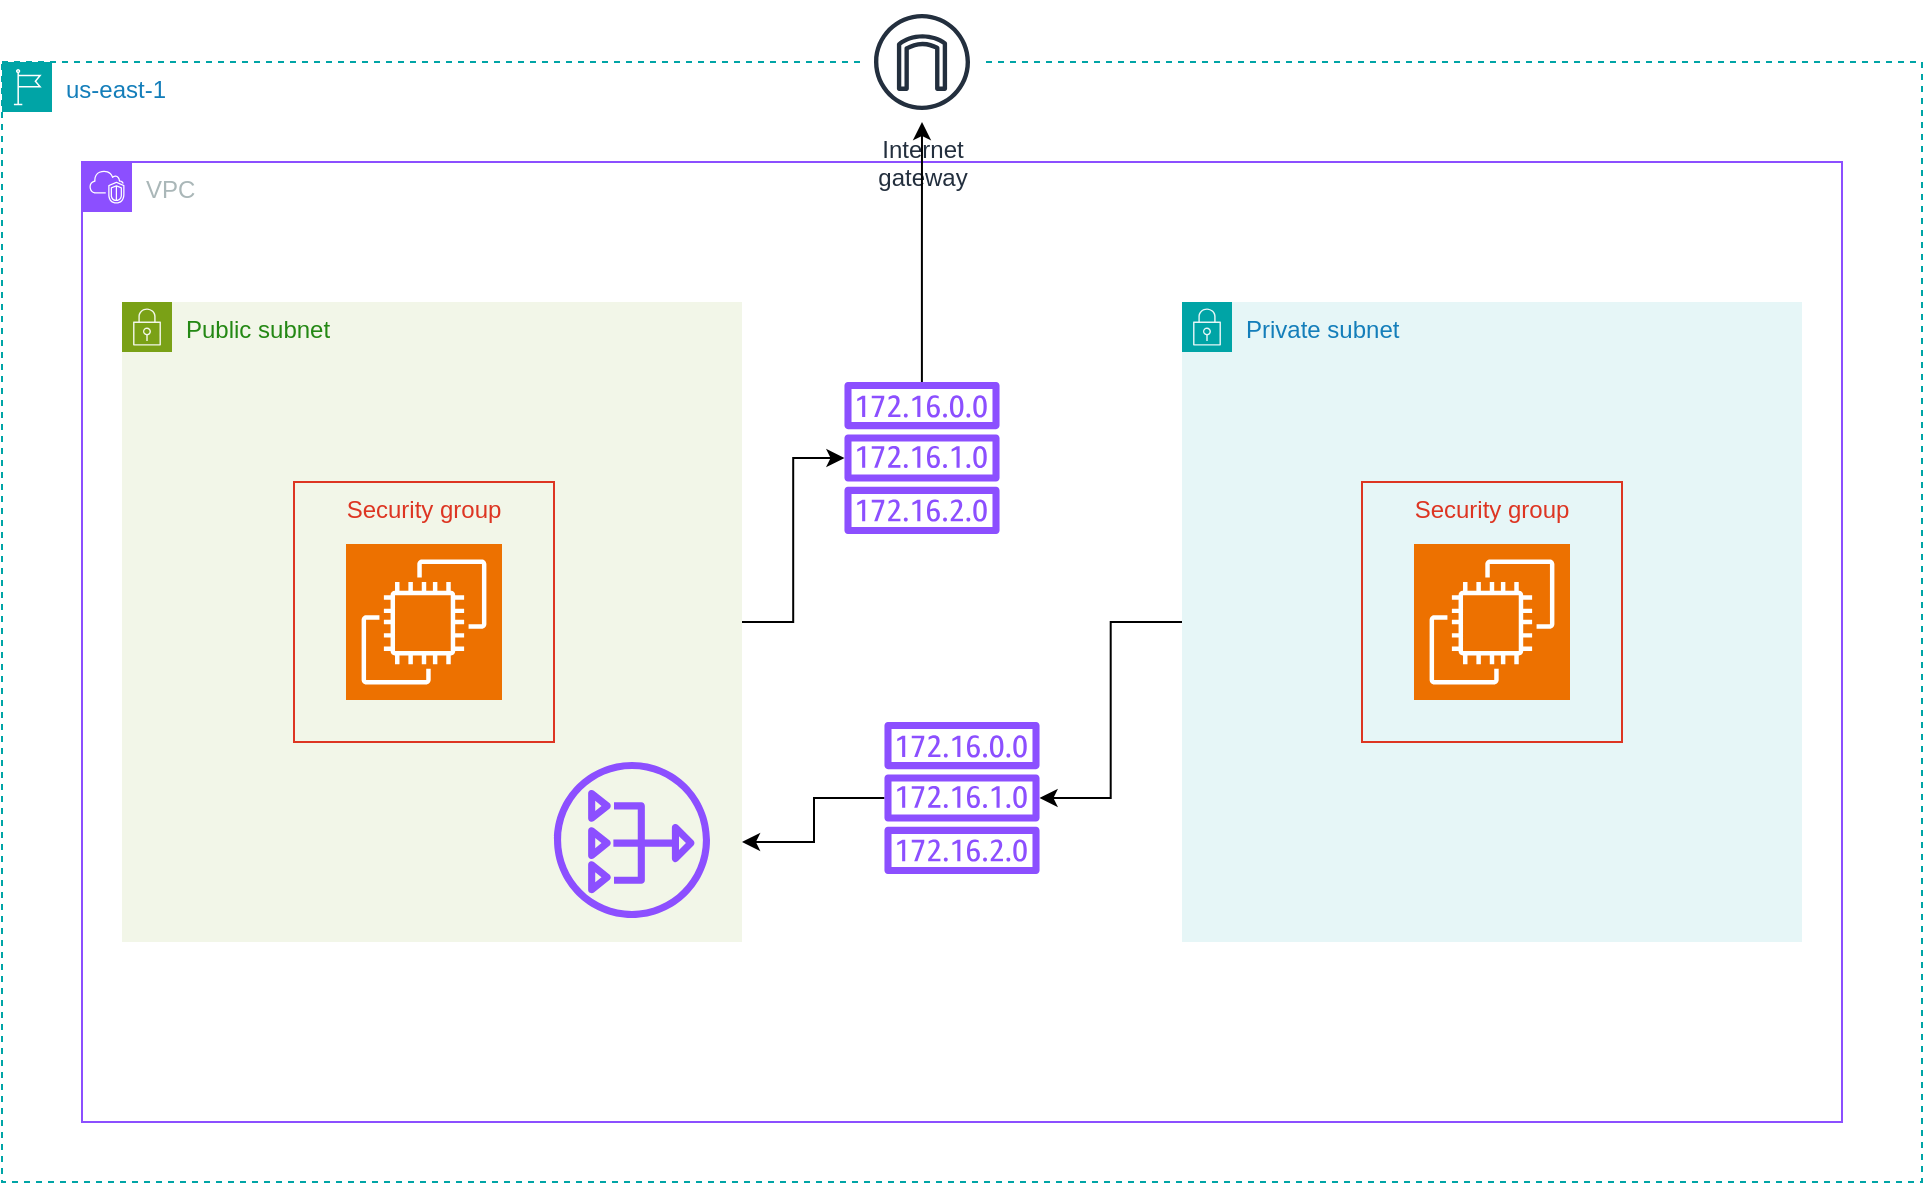 <mxfile version="27.1.6">
  <diagram name="Arquitetura AWS" id="XxuueUGw_FVzYX10MhZ0">
    <mxGraphModel dx="1758" dy="861" grid="1" gridSize="10" guides="1" tooltips="1" connect="1" arrows="1" fold="1" page="1" pageScale="1" pageWidth="850" pageHeight="1100" math="0" shadow="0">
      <root>
        <mxCell id="0" />
        <mxCell id="1" parent="0" />
        <mxCell id="lI-G8JZ47-iWhLQmiu3a-1" value="us-east-1" style="points=[[0,0],[0.25,0],[0.5,0],[0.75,0],[1,0],[1,0.25],[1,0.5],[1,0.75],[1,1],[0.75,1],[0.5,1],[0.25,1],[0,1],[0,0.75],[0,0.5],[0,0.25]];outlineConnect=0;gradientColor=none;html=1;whiteSpace=wrap;fontSize=12;fontStyle=0;container=0;pointerEvents=0;collapsible=0;recursiveResize=0;shape=mxgraph.aws4.group;grIcon=mxgraph.aws4.group_region;strokeColor=#00A4A6;fillColor=none;verticalAlign=top;align=left;spacingLeft=30;fontColor=#147EBA;dashed=1;" vertex="1" parent="1">
          <mxGeometry x="110" y="40" width="960" height="560" as="geometry" />
        </mxCell>
        <mxCell id="lI-G8JZ47-iWhLQmiu3a-3" value="Internet&#xa;gateway" style="sketch=0;outlineConnect=0;fontColor=#232F3E;gradientColor=none;strokeColor=#232F3E;fillColor=#ffffff;dashed=0;verticalLabelPosition=bottom;verticalAlign=top;align=center;html=1;fontSize=12;fontStyle=0;aspect=fixed;shape=mxgraph.aws4.resourceIcon;resIcon=mxgraph.aws4.internet_gateway;" vertex="1" parent="1">
          <mxGeometry x="540" y="10" width="60" height="60" as="geometry" />
        </mxCell>
        <mxCell id="lI-G8JZ47-iWhLQmiu3a-5" value="VPC" style="points=[[0,0],[0.25,0],[0.5,0],[0.75,0],[1,0],[1,0.25],[1,0.5],[1,0.75],[1,1],[0.75,1],[0.5,1],[0.25,1],[0,1],[0,0.75],[0,0.5],[0,0.25]];outlineConnect=0;gradientColor=none;html=1;whiteSpace=wrap;fontSize=12;fontStyle=0;container=0;pointerEvents=0;collapsible=0;recursiveResize=0;shape=mxgraph.aws4.group;grIcon=mxgraph.aws4.group_vpc2;strokeColor=#8C4FFF;fillColor=none;verticalAlign=top;align=left;spacingLeft=30;fontColor=#AAB7B8;dashed=0;" vertex="1" parent="1">
          <mxGeometry x="150" y="90" width="880" height="480" as="geometry" />
        </mxCell>
        <mxCell id="lI-G8JZ47-iWhLQmiu3a-16" style="edgeStyle=orthogonalEdgeStyle;rounded=0;orthogonalLoop=1;jettySize=auto;html=1;" edge="1" parent="1" source="lI-G8JZ47-iWhLQmiu3a-14" target="lI-G8JZ47-iWhLQmiu3a-3">
          <mxGeometry relative="1" as="geometry" />
        </mxCell>
        <mxCell id="lI-G8JZ47-iWhLQmiu3a-14" value="" style="sketch=0;outlineConnect=0;fontColor=#232F3E;gradientColor=none;fillColor=#8C4FFF;strokeColor=none;dashed=0;verticalLabelPosition=bottom;verticalAlign=top;align=center;html=1;fontSize=12;fontStyle=0;aspect=fixed;pointerEvents=1;shape=mxgraph.aws4.route_table;" vertex="1" parent="1">
          <mxGeometry x="531" y="200" width="78" height="76" as="geometry" />
        </mxCell>
        <mxCell id="lI-G8JZ47-iWhLQmiu3a-21" style="edgeStyle=orthogonalEdgeStyle;rounded=0;orthogonalLoop=1;jettySize=auto;html=1;" edge="1" parent="1" source="lI-G8JZ47-iWhLQmiu3a-6" target="lI-G8JZ47-iWhLQmiu3a-20">
          <mxGeometry relative="1" as="geometry" />
        </mxCell>
        <mxCell id="lI-G8JZ47-iWhLQmiu3a-6" value="Private subnet" style="points=[[0,0],[0.25,0],[0.5,0],[0.75,0],[1,0],[1,0.25],[1,0.5],[1,0.75],[1,1],[0.75,1],[0.5,1],[0.25,1],[0,1],[0,0.75],[0,0.5],[0,0.25]];outlineConnect=0;gradientColor=none;html=1;whiteSpace=wrap;fontSize=12;fontStyle=0;container=1;pointerEvents=0;collapsible=0;recursiveResize=0;shape=mxgraph.aws4.group;grIcon=mxgraph.aws4.group_security_group;grStroke=0;strokeColor=#00A4A6;fillColor=#E6F6F7;verticalAlign=top;align=left;spacingLeft=30;fontColor=#147EBA;dashed=0;" vertex="1" parent="1">
          <mxGeometry x="700" y="160" width="310" height="320" as="geometry" />
        </mxCell>
        <mxCell id="lI-G8JZ47-iWhLQmiu3a-29" value="Security group" style="fillColor=none;strokeColor=#DD3522;verticalAlign=top;fontStyle=0;fontColor=#DD3522;whiteSpace=wrap;html=1;" vertex="1" parent="lI-G8JZ47-iWhLQmiu3a-6">
          <mxGeometry x="90" y="90" width="130" height="130" as="geometry" />
        </mxCell>
        <mxCell id="lI-G8JZ47-iWhLQmiu3a-30" value="" style="sketch=0;points=[[0,0,0],[0.25,0,0],[0.5,0,0],[0.75,0,0],[1,0,0],[0,1,0],[0.25,1,0],[0.5,1,0],[0.75,1,0],[1,1,0],[0,0.25,0],[0,0.5,0],[0,0.75,0],[1,0.25,0],[1,0.5,0],[1,0.75,0]];outlineConnect=0;fontColor=#232F3E;fillColor=#ED7100;strokeColor=#ffffff;dashed=0;verticalLabelPosition=bottom;verticalAlign=top;align=center;html=1;fontSize=12;fontStyle=0;aspect=fixed;shape=mxgraph.aws4.resourceIcon;resIcon=mxgraph.aws4.ec2;" vertex="1" parent="lI-G8JZ47-iWhLQmiu3a-6">
          <mxGeometry x="116" y="121" width="78" height="78" as="geometry" />
        </mxCell>
        <mxCell id="lI-G8JZ47-iWhLQmiu3a-19" style="edgeStyle=orthogonalEdgeStyle;rounded=0;orthogonalLoop=1;jettySize=auto;html=1;" edge="1" parent="1" source="lI-G8JZ47-iWhLQmiu3a-8" target="lI-G8JZ47-iWhLQmiu3a-14">
          <mxGeometry relative="1" as="geometry" />
        </mxCell>
        <mxCell id="lI-G8JZ47-iWhLQmiu3a-8" value="Public subnet" style="points=[[0,0],[0.25,0],[0.5,0],[0.75,0],[1,0],[1,0.25],[1,0.5],[1,0.75],[1,1],[0.75,1],[0.5,1],[0.25,1],[0,1],[0,0.75],[0,0.5],[0,0.25]];outlineConnect=0;gradientColor=none;html=1;whiteSpace=wrap;fontSize=12;fontStyle=0;container=1;pointerEvents=0;collapsible=0;recursiveResize=0;shape=mxgraph.aws4.group;grIcon=mxgraph.aws4.group_security_group;grStroke=0;strokeColor=#7AA116;fillColor=#F2F6E8;verticalAlign=top;align=left;spacingLeft=30;fontColor=#248814;dashed=0;" vertex="1" parent="1">
          <mxGeometry x="170" y="160" width="310" height="320" as="geometry" />
        </mxCell>
        <mxCell id="lI-G8JZ47-iWhLQmiu3a-22" value="" style="sketch=0;outlineConnect=0;fontColor=#232F3E;gradientColor=none;fillColor=#8C4FFF;strokeColor=none;dashed=0;verticalLabelPosition=bottom;verticalAlign=top;align=center;html=1;fontSize=12;fontStyle=0;aspect=fixed;pointerEvents=1;shape=mxgraph.aws4.nat_gateway;" vertex="1" parent="lI-G8JZ47-iWhLQmiu3a-8">
          <mxGeometry x="216" y="230" width="78" height="78" as="geometry" />
        </mxCell>
        <mxCell id="lI-G8JZ47-iWhLQmiu3a-25" value="Security group" style="fillColor=none;strokeColor=#DD3522;verticalAlign=top;fontStyle=0;fontColor=#DD3522;whiteSpace=wrap;html=1;" vertex="1" parent="lI-G8JZ47-iWhLQmiu3a-8">
          <mxGeometry x="86" y="90" width="130" height="130" as="geometry" />
        </mxCell>
        <mxCell id="lI-G8JZ47-iWhLQmiu3a-26" value="" style="sketch=0;points=[[0,0,0],[0.25,0,0],[0.5,0,0],[0.75,0,0],[1,0,0],[0,1,0],[0.25,1,0],[0.5,1,0],[0.75,1,0],[1,1,0],[0,0.25,0],[0,0.5,0],[0,0.75,0],[1,0.25,0],[1,0.5,0],[1,0.75,0]];outlineConnect=0;fontColor=#232F3E;fillColor=#ED7100;strokeColor=#ffffff;dashed=0;verticalLabelPosition=bottom;verticalAlign=top;align=center;html=1;fontSize=12;fontStyle=0;aspect=fixed;shape=mxgraph.aws4.resourceIcon;resIcon=mxgraph.aws4.ec2;" vertex="1" parent="lI-G8JZ47-iWhLQmiu3a-8">
          <mxGeometry x="112" y="121" width="78" height="78" as="geometry" />
        </mxCell>
        <mxCell id="lI-G8JZ47-iWhLQmiu3a-28" style="edgeStyle=orthogonalEdgeStyle;rounded=0;orthogonalLoop=1;jettySize=auto;html=1;" edge="1" parent="1" source="lI-G8JZ47-iWhLQmiu3a-20" target="lI-G8JZ47-iWhLQmiu3a-8">
          <mxGeometry relative="1" as="geometry">
            <Array as="points">
              <mxPoint x="516" y="408" />
              <mxPoint x="516" y="430" />
            </Array>
          </mxGeometry>
        </mxCell>
        <mxCell id="lI-G8JZ47-iWhLQmiu3a-20" value="" style="sketch=0;outlineConnect=0;fontColor=#232F3E;gradientColor=none;fillColor=#8C4FFF;strokeColor=none;dashed=0;verticalLabelPosition=bottom;verticalAlign=top;align=center;html=1;fontSize=12;fontStyle=0;aspect=fixed;pointerEvents=1;shape=mxgraph.aws4.route_table;" vertex="1" parent="1">
          <mxGeometry x="551" y="370" width="78" height="76" as="geometry" />
        </mxCell>
      </root>
    </mxGraphModel>
  </diagram>
</mxfile>
